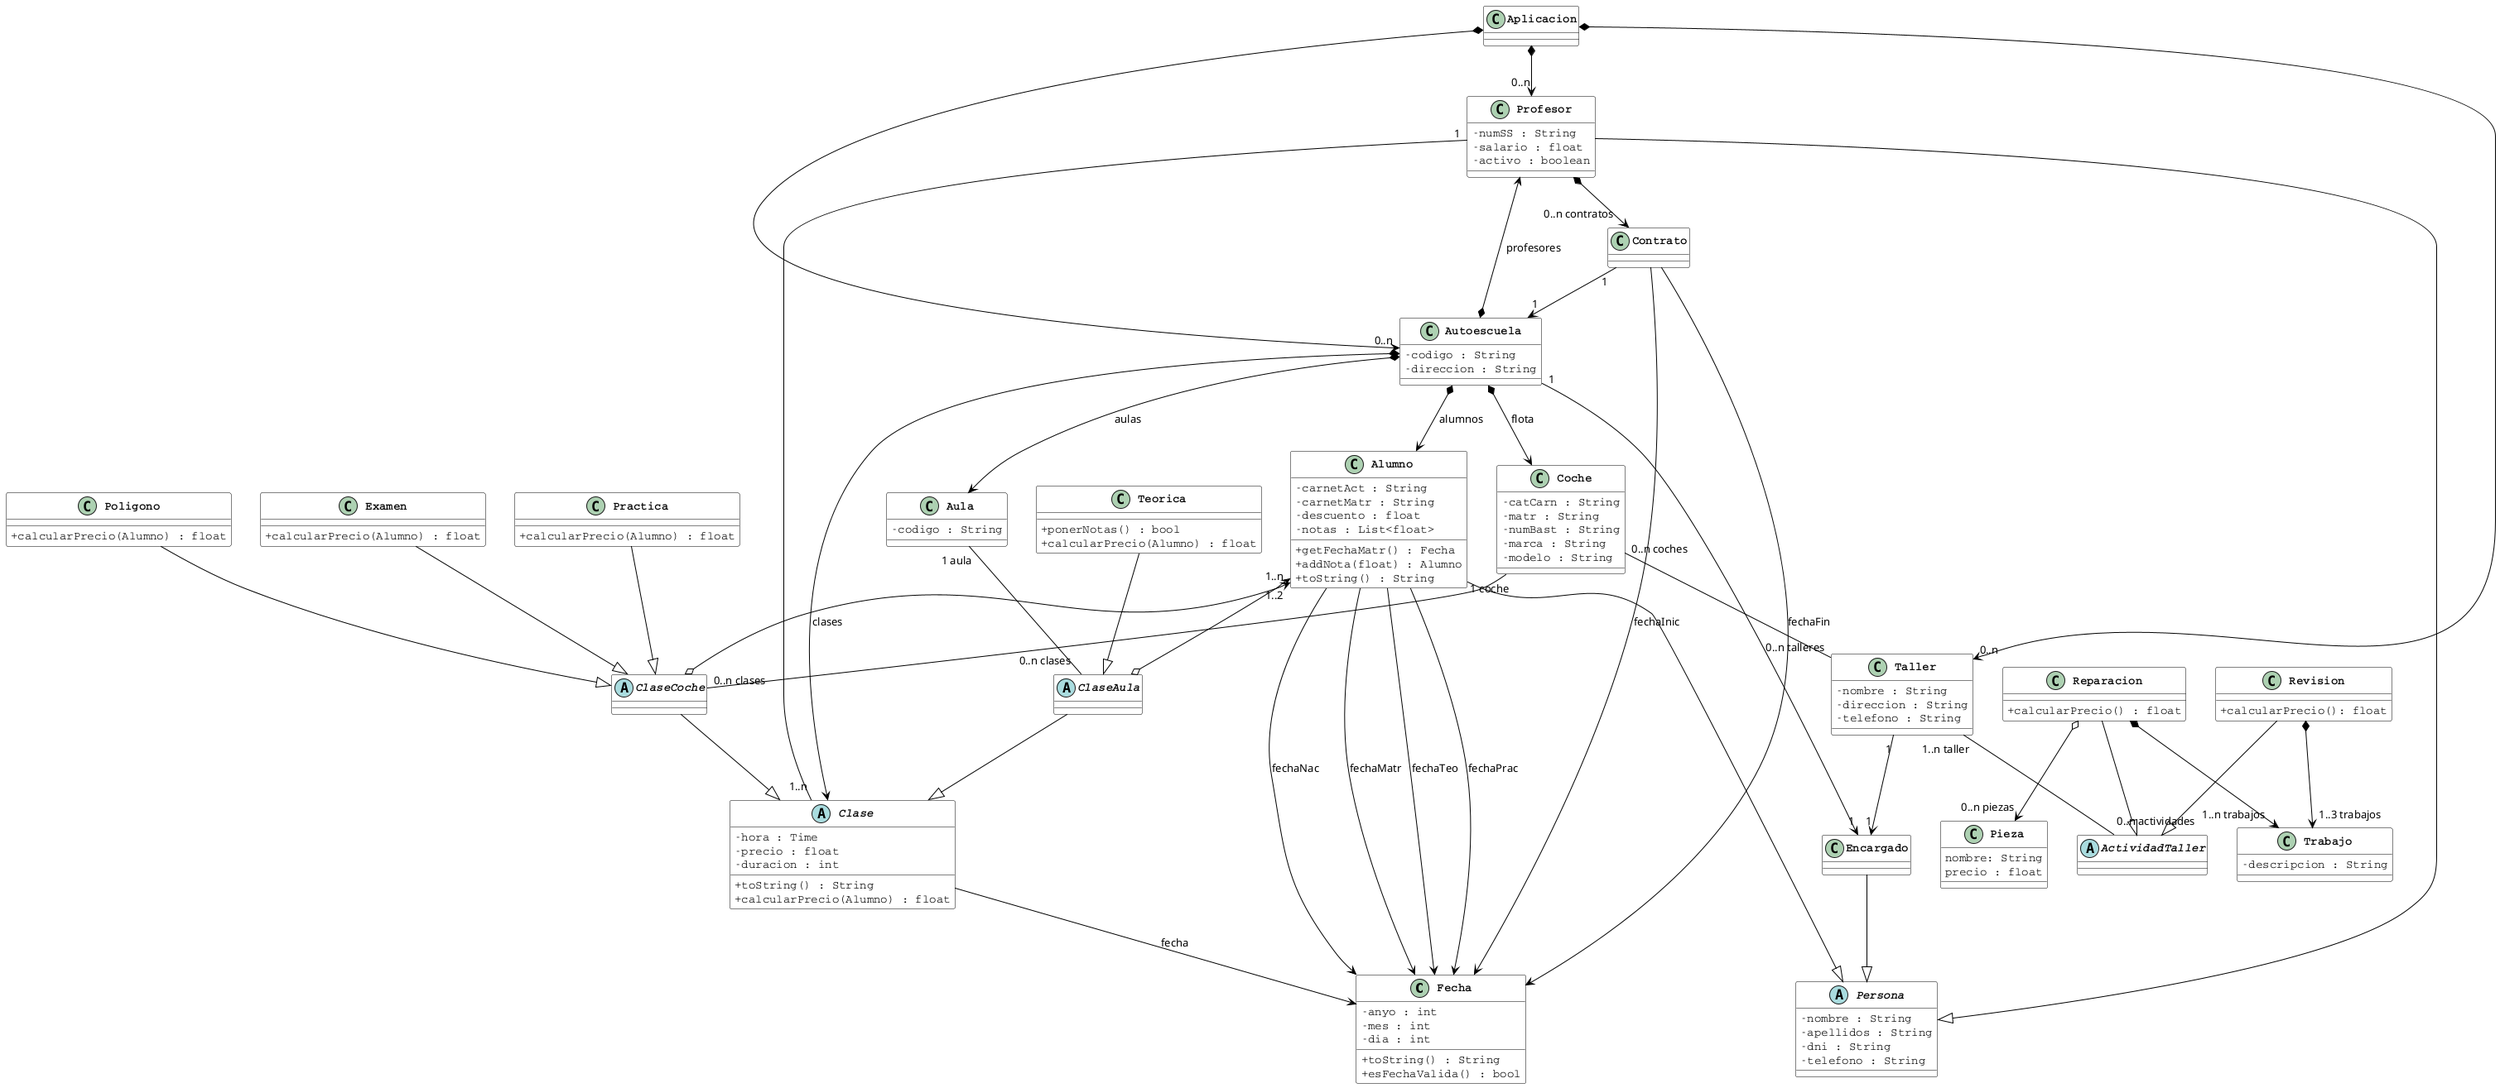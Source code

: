 @startuml
skinparam {
  classAttributeIconSize 0
  ClassBorderColor Black
  ClassBackgroundColor White
  ClassFontStyle bold
  ClassFontName Courier
  sequenceMessageAlign direction
  ClassAttributeFontName Courier
  ArrowColor Black
  Shadowing false
  'linetype ortho
  'handwritten true
}

hide enum methods

class Fecha {
	- anyo : int
	- mes : int
	- dia : int

	+ toString() : String
	+ esFechaValida() : bool
}

abstract class Clase {
	- hora : Time
	- precio : float
	- duracion : int

	+ toString() : String
	+ calcularPrecio(Alumno) : float
}

abstract class ActividadTaller{
}

Taller "1..n taller" -- "0..n actividades" ActividadTaller

class Trabajo{
    - descripcion : String
}
class Pieza{
    nombre: String
    precio : float
}
class Reparacion{

    + calcularPrecio() : float
}

class Revision{

    + calcularPrecio(): float
}
Reparacion o-->"0..n piezas" Pieza
Reparacion *-->"1..n trabajos" Trabajo
Revision *-->"1..3 trabajos" Trabajo

abstract class ClaseAula{

}

abstract class ClaseCoche{

}

class Teorica{
  + ponerNotas() : bool
  + calcularPrecio(Alumno) : float
}

class Examen{

  + calcularPrecio(Alumno) : float
}

class Practica{

  + calcularPrecio(Alumno) : float
}

class Poligono{

  + calcularPrecio(Alumno) : float
}

class Alumno {
	- carnetAct : String
	- carnetMatr : String
	- descuento : float
    - notas : List<float>

	+ getFechaMatr() : Fecha
    + addNota(float) : Alumno
	+ toString() : String
}

abstract class Persona{
  - nombre : String
  - apellidos : String
  - dni : String
  - telefono : String

}

class Encargado{

}
Encargado --|> Persona

class Profesor{
  - numSS : String
  - salario : float
  - activo : boolean
}

class Coche{
  - catCarn : String
  - matr : String
  - numBast : String
  - marca : String
  - modelo : String

}

class Aula{
  - codigo : String
}

class Autoescuela{
  - codigo : String
  - direccion : String
}

class Taller{
    - nombre : String
    - direccion : String
    - telefono : String
}

Alumno --> Fecha : fechaTeo
Alumno --> Fecha : fechaPrac
Alumno --> Fecha : fechaNac
Alumno --> Fecha : fechaMatr

Autoescuela "1" --> "1" Encargado
Taller "1" --> "1" Encargado
Clase --> Fecha : fecha

Aula "1 aula" -- "0..n clases" ClaseAula
Coche "1 coche" -- "0..n clases" ClaseCoche
Coche "0..n coches"-- "0..n talleres" Taller

ClaseAula --|> Clase
ClaseCoche --|> Clase
Teorica --|> ClaseAula
Examen --|> ClaseCoche
Practica --|> ClaseCoche
Poligono --|> ClaseCoche
Alumno --|> Persona
Profesor --|> Persona

Alumno "1..n" <--o ClaseAula
Alumno "1..2" <--o ClaseCoche

Autoescuela *--> Aula : aulas
Autoescuela *--> Clase : clases
Autoescuela *--> Alumno : alumnos
Autoescuela *--> Profesor : profesores
Autoescuela *--> Coche : flota

Profesor "1" -- "1..n" Clase

Reparacion --|> ActividadTaller
Revision --|> ActividadTaller

class Contrato {
}
Contrato --> Fecha : fechaInic
Contrato --> Fecha : fechaFin
Contrato "1" --> "1" Autoescuela
Profesor *--> "0..n contratos" Contrato

class Aplicacion{
}

Aplicacion *--> "0..n" Autoescuela
Aplicacion *--> "0..n" Profesor
Aplicacion *--> "0..n" Taller

@enduml
